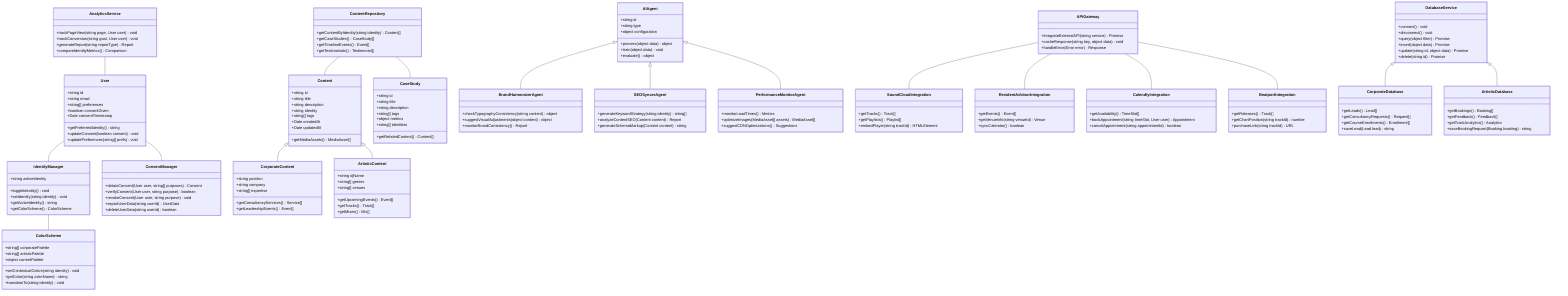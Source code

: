 classDiagram
    class User {
        +string id
        +string email
        +string[] preferences
        +boolean consentGiven
        +Date consentTimestamp
        +getPreferredIdentity() string
        +updateConsent(boolean consent) void
        +updatePreferences(string[] prefs) void
    }
    
    class IdentityManager {
        +string activeIdentity
        +toggleIdentity() void
        +setIdentity(string identity) void
        +getActiveIdentity() string
        +getColorScheme() ColorScheme
    }
    
    class ColorScheme {
        +string[] corporatePalette
        +string[] artisticPalette
        +object currentPalette
        +setContextualColors(string identity) void
        +getColor(string colorName) string
        +transitionTo(string identity) void
    }
    
    class ContentRepository {
        +getContentByIdentity(string identity) Content[]
        +getCaseStudies() CaseStudy[]
        +getTimelineEvents() Event[]
        +getTestimonials() Testimonial[]
    }
    
    class Content {
        +string id
        +string title
        +string description
        +string identity
        +string[] tags
        +Date createdAt
        +Date updatedAt
        +getMediaAssets() MediaAsset[]
    }
    
    class CorporateContent {
        +string position
        +string company
        +string[] expertise
        +getConsultancyServices() Service[]
        +getLeadershipEvents() Event[]
    }
    
    class ArtisticContent {
        +string djName
        +string[] genres
        +string[] venues
        +getUpcomingEvents() Event[]
        +getTracks() Track[]
        +getMixes() Mix[]
    }
    
    class CaseStudy {
        +string id
        +string title
        +string description
        +string[] tags
        +object metrics
        +string[] identities
        +getRelatedContent() Content[]
    }
    
    class AIAgent {
        +string id
        +string type
        +object configuration
        +process(object data) object
        +train(object data) void
        +evaluate() object
    }
    
    class BrandHarmonizerAgent {
        +checkTypographyConsistency(string content) object
        +suggestVisualAdjustments(object content) object
        +monitorBrandConsistency() Report
    }
    
    class SEOSyncerAgent {
        +generateKeywordStrategy(string identity) string[]
        +analyzeContentSEO(Content content) Report
        +generateSchemaMarkup(Content content) string
    }
    
    class PerformanceMonitorAgent {
        +monitorLoadTimes() Metrics
        +optimizeImages(MediaAsset[] assets) MediaAsset[]
        +suggestCDNOptimizations() Suggestions
    }
    
    class APIGateway {
        +integrateExternalAPI(string service) Promise
        +cacheResponse(string key, object data) void
        +handleError(Error error) Response
    }
    
    class SoundCloudIntegration {
        +getTracks() Track[]
        +getPlaylists() Playlist[]
        +embedPlayer(string trackId) HTMLElement
    }
    
    class ResidentAdvisorIntegration {
        +getEvents() Event[]
        +getVenueInfo(string venueId) Venue
        +syncCalendar() boolean
    }
    
    class CalendlyIntegration {
        +getAvailability() TimeSlot[]
        +bookAppointment(string timeSlot, User user) Appointment
        +cancelAppointment(string appointmentId) boolean
    }
    
    class BeatportIntegration {
        +getReleases() Track[]
        +getChartPosition(string trackId) number
        +purchaseLink(string trackId) URL
    }
    
    class DatabaseService {
        +connect() void
        +disconnect() void
        +query(object filter) Promise
        +insert(object data) Promise
        +update(string id, object data) Promise
        +delete(string id) Promise
    }
    
    class CorporateDatabase {
        +getLeads() Lead[]
        +getConsultancyRequests() Request[]
        +getCourseEnrollments() Enrollment[]
        +saveLead(Lead lead) string
    }
    
    class ArtisticDatabase {
        +getBookings() Booking[]
        +getFeedback() Feedback[]
        +getTrackAnalytics() Analytics
        +saveBookingRequest(Booking booking) string
    }
    
    class ConsentManager {
        +obtainConsent(User user, string[] purposes) Consent
        +verifyConsent(User user, string purpose) boolean
        +revokeConsent(User user, string purpose) void
        +exportUserData(string userId) UserData
        +deleteUserData(string userId) boolean
    }
    
    class AnalyticsService {
        +trackPageView(string page, User user) void
        +trackConversion(string goal, User user) void
        +generateReport(string reportType) Report
        +compareIdentityMetrics() Comparison
    }
    
    Content <|-- CorporateContent
    Content <|-- ArtisticContent
    AIAgent <|-- BrandHarmonizerAgent
    AIAgent <|-- SEOSyncerAgent
    AIAgent <|-- PerformanceMonitorAgent
    APIGateway -- SoundCloudIntegration
    APIGateway -- ResidentAdvisorIntegration
    APIGateway -- CalendlyIntegration
    APIGateway -- BeatportIntegration
    DatabaseService <|-- CorporateDatabase
    DatabaseService <|-- ArtisticDatabase
    IdentityManager -- ColorScheme
    ContentRepository -- Content
    ContentRepository -- CaseStudy
    User -- IdentityManager
    User -- ConsentManager
    AnalyticsService -- User